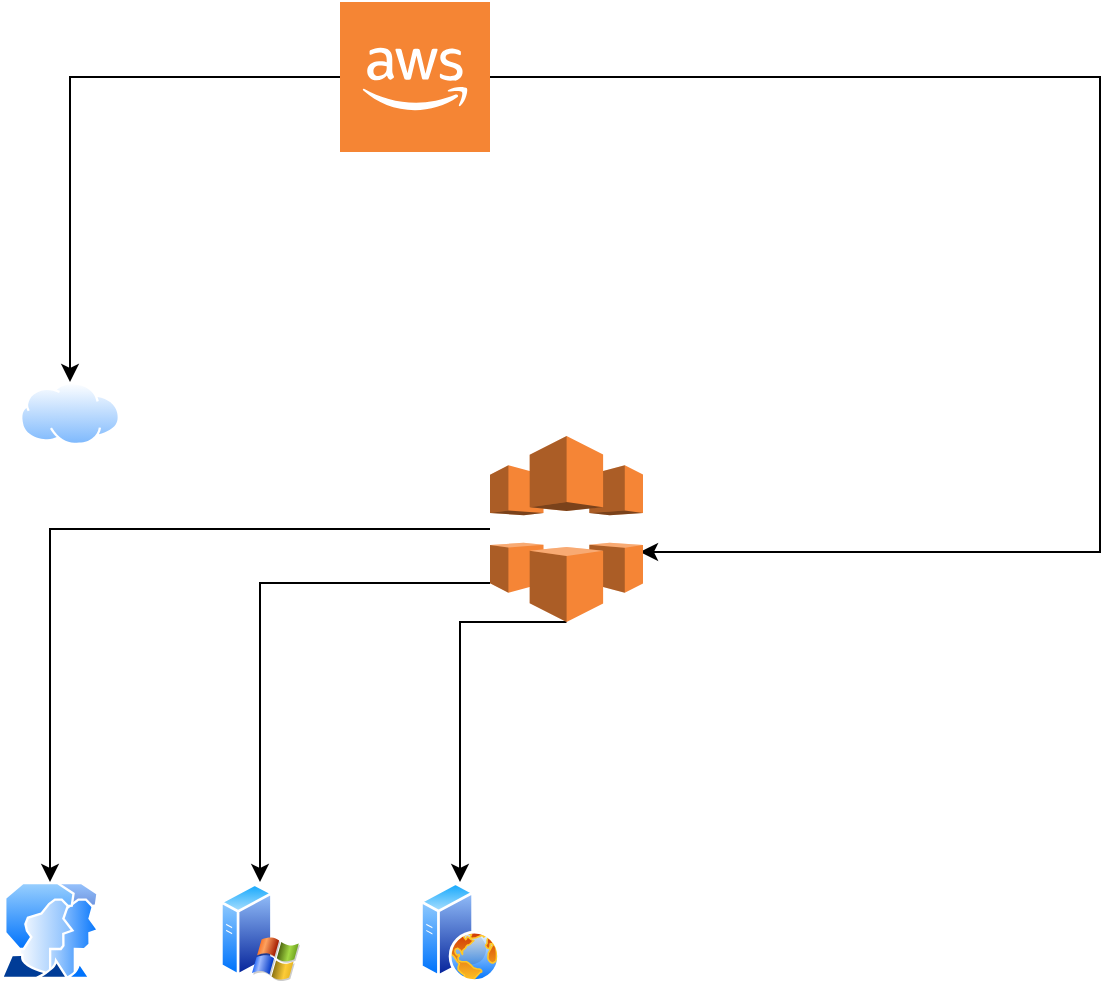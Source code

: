 <mxfile version="13.8.5" type="github"><diagram id="Ch-pbqvvdQcWEo4CgI0I" name="Page-1"><mxGraphModel dx="1886" dy="958" grid="1" gridSize="10" guides="1" tooltips="1" connect="1" arrows="1" fold="1" page="1" pageScale="1" pageWidth="850" pageHeight="1100" math="0" shadow="0"><root><mxCell id="0"/><mxCell id="1" parent="0"/><mxCell id="vwI_Zo5pgSvYxXx2DUNI-1" value="" style="aspect=fixed;perimeter=ellipsePerimeter;html=1;align=center;shadow=0;dashed=0;spacingTop=3;image;image=img/lib/active_directory/internet_cloud.svg;" parent="1" vertex="1"><mxGeometry x="70" y="430" width="50" height="31.5" as="geometry"/></mxCell><mxCell id="vwI_Zo5pgSvYxXx2DUNI-5" style="edgeStyle=orthogonalEdgeStyle;rounded=0;orthogonalLoop=1;jettySize=auto;html=1;" parent="1" source="vwI_Zo5pgSvYxXx2DUNI-8" target="vwI_Zo5pgSvYxXx2DUNI-1" edge="1"><mxGeometry relative="1" as="geometry"><mxPoint x="230" y="365" as="sourcePoint"/></mxGeometry></mxCell><mxCell id="vwI_Zo5pgSvYxXx2DUNI-7" style="edgeStyle=orthogonalEdgeStyle;rounded=0;orthogonalLoop=1;jettySize=auto;html=1;" parent="1" source="vwI_Zo5pgSvYxXx2DUNI-8" edge="1"><mxGeometry relative="1" as="geometry"><mxPoint x="277.538" y="375.818" as="sourcePoint"/><mxPoint x="380" y="515" as="targetPoint"/><Array as="points"><mxPoint x="610" y="278"/><mxPoint x="610" y="515"/></Array></mxGeometry></mxCell><object label="" FarmCliente="" id="vwI_Zo5pgSvYxXx2DUNI-8"><mxCell style="outlineConnect=0;dashed=0;verticalLabelPosition=bottom;verticalAlign=top;align=center;html=1;shape=mxgraph.aws3.cloud_2;fillColor=#F58534;gradientColor=none;" parent="1" vertex="1"><mxGeometry x="230" y="240" width="75" height="75" as="geometry"/></mxCell></object><mxCell id="_vt3kT5GLjb9pVL8WgYA-5" style="edgeStyle=orthogonalEdgeStyle;rounded=0;orthogonalLoop=1;jettySize=auto;html=1;exitX=0;exitY=0.5;exitDx=0;exitDy=0;exitPerimeter=0;" edge="1" parent="1" source="_vt3kT5GLjb9pVL8WgYA-1" target="_vt3kT5GLjb9pVL8WgYA-4"><mxGeometry relative="1" as="geometry"/></mxCell><mxCell id="_vt3kT5GLjb9pVL8WgYA-6" style="edgeStyle=orthogonalEdgeStyle;rounded=0;orthogonalLoop=1;jettySize=auto;html=1;exitX=0;exitY=0.79;exitDx=0;exitDy=0;exitPerimeter=0;entryX=0.5;entryY=0;entryDx=0;entryDy=0;" edge="1" parent="1" source="_vt3kT5GLjb9pVL8WgYA-1" target="_vt3kT5GLjb9pVL8WgYA-2"><mxGeometry relative="1" as="geometry"/></mxCell><mxCell id="_vt3kT5GLjb9pVL8WgYA-7" style="edgeStyle=orthogonalEdgeStyle;rounded=0;orthogonalLoop=1;jettySize=auto;html=1;exitX=0.5;exitY=1;exitDx=0;exitDy=0;exitPerimeter=0;entryX=0.5;entryY=0;entryDx=0;entryDy=0;" edge="1" parent="1" source="_vt3kT5GLjb9pVL8WgYA-1" target="_vt3kT5GLjb9pVL8WgYA-3"><mxGeometry relative="1" as="geometry"><Array as="points"><mxPoint x="290" y="550"/></Array></mxGeometry></mxCell><mxCell id="_vt3kT5GLjb9pVL8WgYA-1" value="" style="outlineConnect=0;dashed=0;verticalLabelPosition=bottom;verticalAlign=top;align=center;html=1;shape=mxgraph.aws3.cloudfront;fillColor=#F58536;gradientColor=none;" vertex="1" parent="1"><mxGeometry x="305" y="457" width="76.5" height="93" as="geometry"/></mxCell><mxCell id="_vt3kT5GLjb9pVL8WgYA-2" value="" style="aspect=fixed;perimeter=ellipsePerimeter;html=1;align=center;shadow=0;dashed=0;spacingTop=3;image;image=img/lib/active_directory/windows_server_2.svg;" vertex="1" parent="1"><mxGeometry x="170" y="680" width="40" height="50" as="geometry"/></mxCell><mxCell id="_vt3kT5GLjb9pVL8WgYA-3" value="" style="aspect=fixed;perimeter=ellipsePerimeter;html=1;align=center;shadow=0;dashed=0;spacingTop=3;image;image=img/lib/active_directory/web_server.svg;" vertex="1" parent="1"><mxGeometry x="270" y="680" width="40" height="50" as="geometry"/></mxCell><mxCell id="_vt3kT5GLjb9pVL8WgYA-4" value="" style="aspect=fixed;perimeter=ellipsePerimeter;html=1;align=center;shadow=0;dashed=0;spacingTop=3;image;image=img/lib/active_directory/user_accounts.svg;" vertex="1" parent="1"><mxGeometry x="60" y="680" width="50" height="48.5" as="geometry"/></mxCell></root></mxGraphModel></diagram></mxfile>